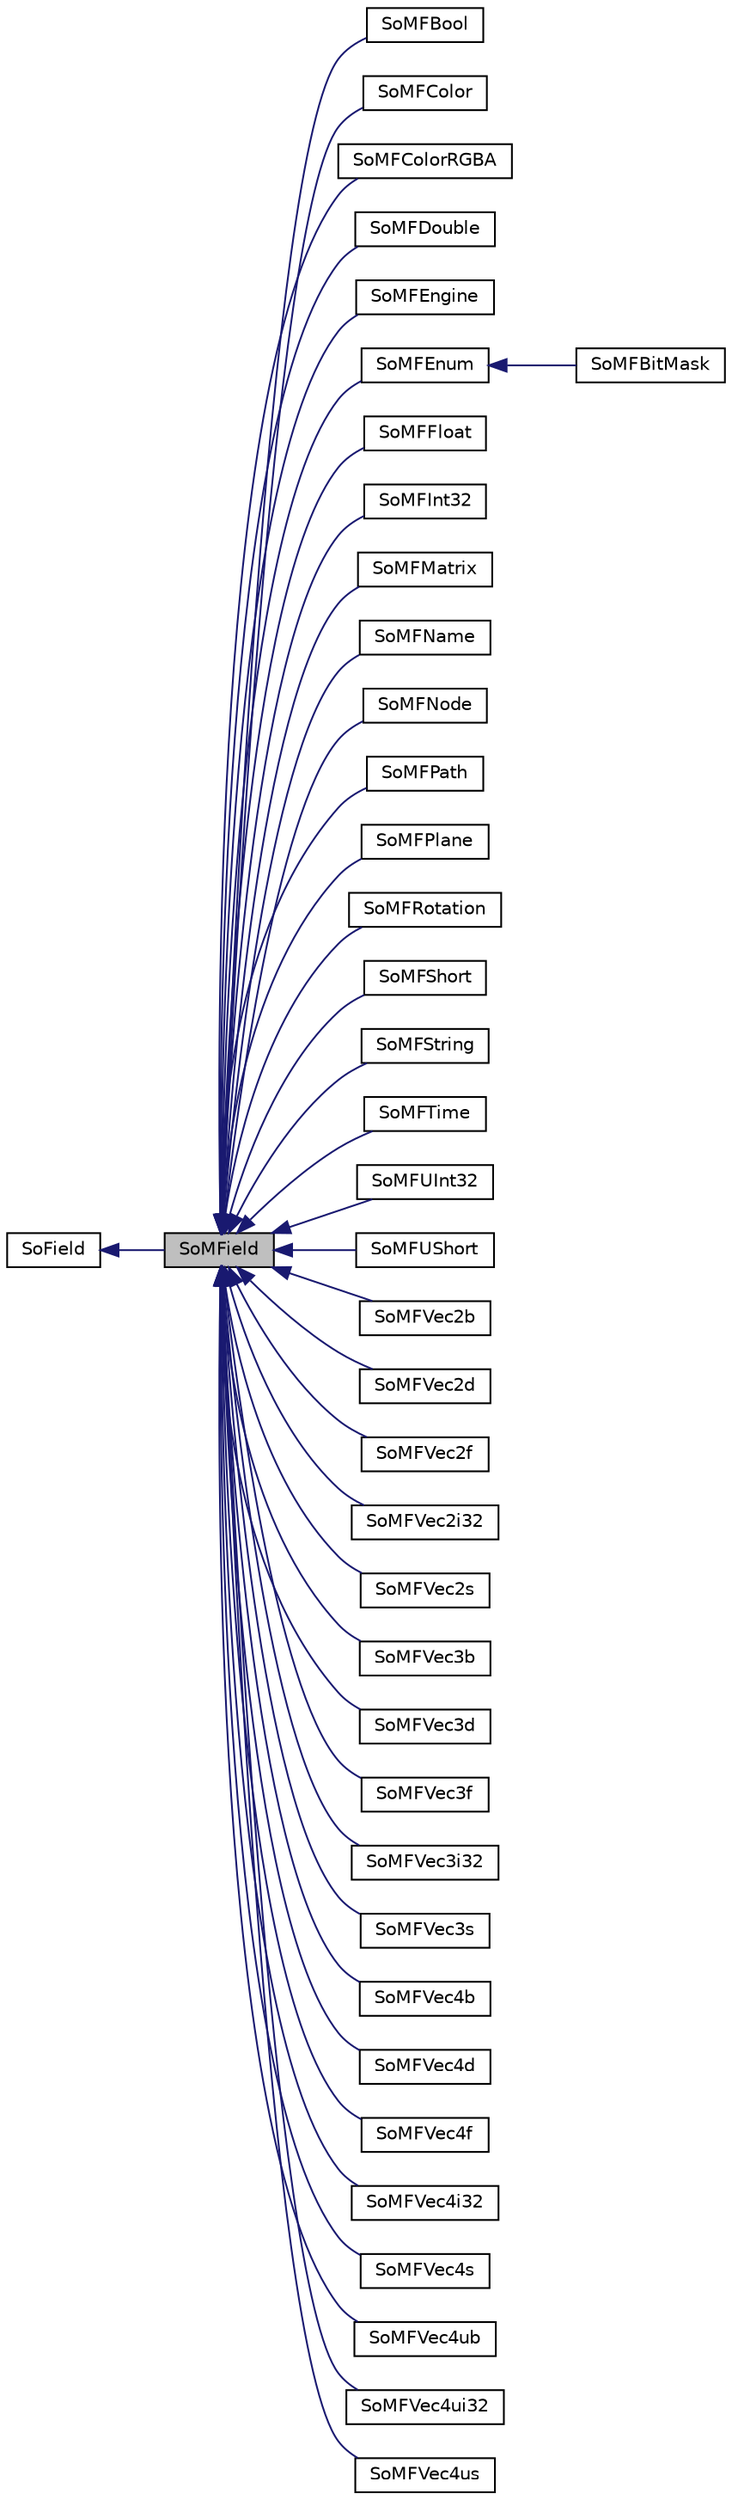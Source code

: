 digraph "SoMField"
{
 // LATEX_PDF_SIZE
  edge [fontname="Helvetica",fontsize="10",labelfontname="Helvetica",labelfontsize="10"];
  node [fontname="Helvetica",fontsize="10",shape=record];
  rankdir="LR";
  Node1 [label="SoMField",height=0.2,width=0.4,color="black", fillcolor="grey75", style="filled", fontcolor="black",tooltip="The SoMField class is the base class for fields which can contain multiple values."];
  Node2 -> Node1 [dir="back",color="midnightblue",fontsize="10",style="solid",fontname="Helvetica"];
  Node2 [label="SoField",height=0.2,width=0.4,color="black", fillcolor="white", style="filled",URL="$classSoField.html",tooltip="The SoField class is the top-level abstract base class for fields."];
  Node1 -> Node3 [dir="back",color="midnightblue",fontsize="10",style="solid",fontname="Helvetica"];
  Node3 [label="SoMFBool",height=0.2,width=0.4,color="black", fillcolor="white", style="filled",URL="$classSoMFBool.html",tooltip="The SoMFBool class is a container for SbBool values."];
  Node1 -> Node4 [dir="back",color="midnightblue",fontsize="10",style="solid",fontname="Helvetica"];
  Node4 [label="SoMFColor",height=0.2,width=0.4,color="black", fillcolor="white", style="filled",URL="$classSoMFColor.html",tooltip="The SoMFColor class is a container for SbColor values."];
  Node1 -> Node5 [dir="back",color="midnightblue",fontsize="10",style="solid",fontname="Helvetica"];
  Node5 [label="SoMFColorRGBA",height=0.2,width=0.4,color="black", fillcolor="white", style="filled",URL="$classSoMFColorRGBA.html",tooltip="The SoMFColorRGBA class is a container for SbColor4f values."];
  Node1 -> Node6 [dir="back",color="midnightblue",fontsize="10",style="solid",fontname="Helvetica"];
  Node6 [label="SoMFDouble",height=0.2,width=0.4,color="black", fillcolor="white", style="filled",URL="$classSoMFDouble.html",tooltip="The SoMFDouble class is a container for double float precision point values."];
  Node1 -> Node7 [dir="back",color="midnightblue",fontsize="10",style="solid",fontname="Helvetica"];
  Node7 [label="SoMFEngine",height=0.2,width=0.4,color="black", fillcolor="white", style="filled",URL="$classSoMFEngine.html",tooltip="The SoMFEngine class is a container for engines."];
  Node1 -> Node8 [dir="back",color="midnightblue",fontsize="10",style="solid",fontname="Helvetica"];
  Node8 [label="SoMFEnum",height=0.2,width=0.4,color="black", fillcolor="white", style="filled",URL="$classSoMFEnum.html",tooltip="The SoMFEnum class is a container for a set of enumerated values."];
  Node8 -> Node9 [dir="back",color="midnightblue",fontsize="10",style="solid",fontname="Helvetica"];
  Node9 [label="SoMFBitMask",height=0.2,width=0.4,color="black", fillcolor="white", style="filled",URL="$classSoMFBitMask.html",tooltip="The SoMFBitMask class is a container for a set of bitmasks."];
  Node1 -> Node10 [dir="back",color="midnightblue",fontsize="10",style="solid",fontname="Helvetica"];
  Node10 [label="SoMFFloat",height=0.2,width=0.4,color="black", fillcolor="white", style="filled",URL="$classSoMFFloat.html",tooltip="The SoMFFloat class is a container for floating point values."];
  Node1 -> Node11 [dir="back",color="midnightblue",fontsize="10",style="solid",fontname="Helvetica"];
  Node11 [label="SoMFInt32",height=0.2,width=0.4,color="black", fillcolor="white", style="filled",URL="$classSoMFInt32.html",tooltip="The SoMFInt32 class is a container for 32-bit integer values."];
  Node1 -> Node12 [dir="back",color="midnightblue",fontsize="10",style="solid",fontname="Helvetica"];
  Node12 [label="SoMFMatrix",height=0.2,width=0.4,color="black", fillcolor="white", style="filled",URL="$classSoMFMatrix.html",tooltip="The SoMFMatrix class is a container for SbMatrix values."];
  Node1 -> Node13 [dir="back",color="midnightblue",fontsize="10",style="solid",fontname="Helvetica"];
  Node13 [label="SoMFName",height=0.2,width=0.4,color="black", fillcolor="white", style="filled",URL="$classSoMFName.html",tooltip="The SoMFName class is a container for SbName values."];
  Node1 -> Node14 [dir="back",color="midnightblue",fontsize="10",style="solid",fontname="Helvetica"];
  Node14 [label="SoMFNode",height=0.2,width=0.4,color="black", fillcolor="white", style="filled",URL="$classSoMFNode.html",tooltip="The SoMFNode class is a container for nodes."];
  Node1 -> Node15 [dir="back",color="midnightblue",fontsize="10",style="solid",fontname="Helvetica"];
  Node15 [label="SoMFPath",height=0.2,width=0.4,color="black", fillcolor="white", style="filled",URL="$classSoMFPath.html",tooltip="The SoMFPath class is a container for paths."];
  Node1 -> Node16 [dir="back",color="midnightblue",fontsize="10",style="solid",fontname="Helvetica"];
  Node16 [label="SoMFPlane",height=0.2,width=0.4,color="black", fillcolor="white", style="filled",URL="$classSoMFPlane.html",tooltip="The SoMFPlane class is a container for SbPlane values."];
  Node1 -> Node17 [dir="back",color="midnightblue",fontsize="10",style="solid",fontname="Helvetica"];
  Node17 [label="SoMFRotation",height=0.2,width=0.4,color="black", fillcolor="white", style="filled",URL="$classSoMFRotation.html",tooltip="The SoMFRotation class is a container for SbRotation values."];
  Node1 -> Node18 [dir="back",color="midnightblue",fontsize="10",style="solid",fontname="Helvetica"];
  Node18 [label="SoMFShort",height=0.2,width=0.4,color="black", fillcolor="white", style="filled",URL="$classSoMFShort.html",tooltip="The SoMFShort class is a container for short integer values."];
  Node1 -> Node19 [dir="back",color="midnightblue",fontsize="10",style="solid",fontname="Helvetica"];
  Node19 [label="SoMFString",height=0.2,width=0.4,color="black", fillcolor="white", style="filled",URL="$classSoMFString.html",tooltip="The SoMFString class is a container for SbString values."];
  Node1 -> Node20 [dir="back",color="midnightblue",fontsize="10",style="solid",fontname="Helvetica"];
  Node20 [label="SoMFTime",height=0.2,width=0.4,color="black", fillcolor="white", style="filled",URL="$classSoMFTime.html",tooltip="The SoMFTime class is a container for SbTime values."];
  Node1 -> Node21 [dir="back",color="midnightblue",fontsize="10",style="solid",fontname="Helvetica"];
  Node21 [label="SoMFUInt32",height=0.2,width=0.4,color="black", fillcolor="white", style="filled",URL="$classSoMFUInt32.html",tooltip="The SoMFUInt32 class is a container for 32-bit unsigned integer values."];
  Node1 -> Node22 [dir="back",color="midnightblue",fontsize="10",style="solid",fontname="Helvetica"];
  Node22 [label="SoMFUShort",height=0.2,width=0.4,color="black", fillcolor="white", style="filled",URL="$classSoMFUShort.html",tooltip="The SoMFUShort class is a container for unsigned short integer values."];
  Node1 -> Node23 [dir="back",color="midnightblue",fontsize="10",style="solid",fontname="Helvetica"];
  Node23 [label="SoMFVec2b",height=0.2,width=0.4,color="black", fillcolor="white", style="filled",URL="$classSoMFVec2b.html",tooltip="The SoMFVec2b class is a container for SbVec2b vectors."];
  Node1 -> Node24 [dir="back",color="midnightblue",fontsize="10",style="solid",fontname="Helvetica"];
  Node24 [label="SoMFVec2d",height=0.2,width=0.4,color="black", fillcolor="white", style="filled",URL="$classSoMFVec2d.html",tooltip="The SoMFVec2d class is a container for SbVec2d vectors."];
  Node1 -> Node25 [dir="back",color="midnightblue",fontsize="10",style="solid",fontname="Helvetica"];
  Node25 [label="SoMFVec2f",height=0.2,width=0.4,color="black", fillcolor="white", style="filled",URL="$classSoMFVec2f.html",tooltip="The SoMFVec2f class is a container for SbVec2f vectors."];
  Node1 -> Node26 [dir="back",color="midnightblue",fontsize="10",style="solid",fontname="Helvetica"];
  Node26 [label="SoMFVec2i32",height=0.2,width=0.4,color="black", fillcolor="white", style="filled",URL="$classSoMFVec2i32.html",tooltip="The SoMFVec2i32 class is a container for SbVec2i32 vectors."];
  Node1 -> Node27 [dir="back",color="midnightblue",fontsize="10",style="solid",fontname="Helvetica"];
  Node27 [label="SoMFVec2s",height=0.2,width=0.4,color="black", fillcolor="white", style="filled",URL="$classSoMFVec2s.html",tooltip="The SoMFVec2s class is a container for SbVec2s vectors."];
  Node1 -> Node28 [dir="back",color="midnightblue",fontsize="10",style="solid",fontname="Helvetica"];
  Node28 [label="SoMFVec3b",height=0.2,width=0.4,color="black", fillcolor="white", style="filled",URL="$classSoMFVec3b.html",tooltip="The SoMFVec3b class is a container for SbVec3b vectors."];
  Node1 -> Node29 [dir="back",color="midnightblue",fontsize="10",style="solid",fontname="Helvetica"];
  Node29 [label="SoMFVec3d",height=0.2,width=0.4,color="black", fillcolor="white", style="filled",URL="$classSoMFVec3d.html",tooltip="The SoMFVec3d class is a container for SbVec3d vectors."];
  Node1 -> Node30 [dir="back",color="midnightblue",fontsize="10",style="solid",fontname="Helvetica"];
  Node30 [label="SoMFVec3f",height=0.2,width=0.4,color="black", fillcolor="white", style="filled",URL="$classSoMFVec3f.html",tooltip="The SoMFVec3f class is a container for SbVec3f vectors."];
  Node1 -> Node31 [dir="back",color="midnightblue",fontsize="10",style="solid",fontname="Helvetica"];
  Node31 [label="SoMFVec3i32",height=0.2,width=0.4,color="black", fillcolor="white", style="filled",URL="$classSoMFVec3i32.html",tooltip="The SoMFVec3i32 class is a container for SbVec3i32 vectors."];
  Node1 -> Node32 [dir="back",color="midnightblue",fontsize="10",style="solid",fontname="Helvetica"];
  Node32 [label="SoMFVec3s",height=0.2,width=0.4,color="black", fillcolor="white", style="filled",URL="$classSoMFVec3s.html",tooltip="The SoMFVec3s class is a container for SbVec3s vectors."];
  Node1 -> Node33 [dir="back",color="midnightblue",fontsize="10",style="solid",fontname="Helvetica"];
  Node33 [label="SoMFVec4b",height=0.2,width=0.4,color="black", fillcolor="white", style="filled",URL="$classSoMFVec4b.html",tooltip="The SoMFVec4b class is a container for SbVec4b vectors."];
  Node1 -> Node34 [dir="back",color="midnightblue",fontsize="10",style="solid",fontname="Helvetica"];
  Node34 [label="SoMFVec4d",height=0.2,width=0.4,color="black", fillcolor="white", style="filled",URL="$classSoMFVec4d.html",tooltip="The SoMFVec4d class is a container for SbVec4d vectors."];
  Node1 -> Node35 [dir="back",color="midnightblue",fontsize="10",style="solid",fontname="Helvetica"];
  Node35 [label="SoMFVec4f",height=0.2,width=0.4,color="black", fillcolor="white", style="filled",URL="$classSoMFVec4f.html",tooltip="The SoMFVec4f class is a container for SbVec4f vectors."];
  Node1 -> Node36 [dir="back",color="midnightblue",fontsize="10",style="solid",fontname="Helvetica"];
  Node36 [label="SoMFVec4i32",height=0.2,width=0.4,color="black", fillcolor="white", style="filled",URL="$classSoMFVec4i32.html",tooltip="The SoMFVec4i32 class is a container for SbVec4i32 vectors."];
  Node1 -> Node37 [dir="back",color="midnightblue",fontsize="10",style="solid",fontname="Helvetica"];
  Node37 [label="SoMFVec4s",height=0.2,width=0.4,color="black", fillcolor="white", style="filled",URL="$classSoMFVec4s.html",tooltip="The SoMFVec4s class is a container for SbVec4s vectors."];
  Node1 -> Node38 [dir="back",color="midnightblue",fontsize="10",style="solid",fontname="Helvetica"];
  Node38 [label="SoMFVec4ub",height=0.2,width=0.4,color="black", fillcolor="white", style="filled",URL="$classSoMFVec4ub.html",tooltip="The SoMFVec4ub class is a container for SbVec4ub vectors."];
  Node1 -> Node39 [dir="back",color="midnightblue",fontsize="10",style="solid",fontname="Helvetica"];
  Node39 [label="SoMFVec4ui32",height=0.2,width=0.4,color="black", fillcolor="white", style="filled",URL="$classSoMFVec4ui32.html",tooltip="The SoMFVec4ui32 class is a container for SbVec4ui32 vectors."];
  Node1 -> Node40 [dir="back",color="midnightblue",fontsize="10",style="solid",fontname="Helvetica"];
  Node40 [label="SoMFVec4us",height=0.2,width=0.4,color="black", fillcolor="white", style="filled",URL="$classSoMFVec4us.html",tooltip="The SoMFVec4us class is a container for SbVec4us vectors."];
}
